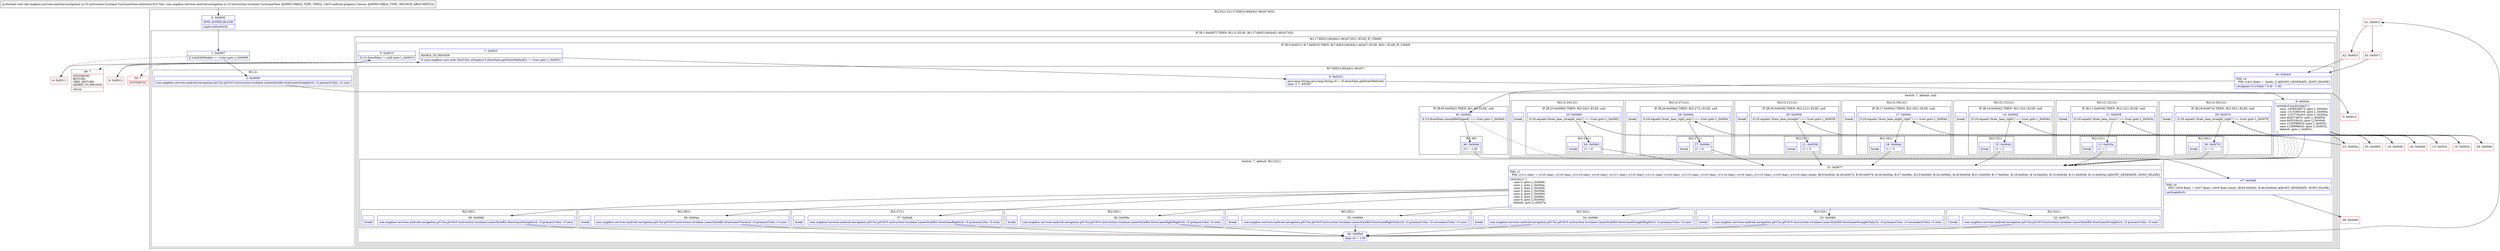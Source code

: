 digraph "CFG forcom.mapbox.services.android.navigation.ui.v5.instruction.turnlane.TurnLaneView.onDraw(Landroid\/graphics\/Canvas;)V" {
subgraph cluster_Region_1641399637 {
label = "R(2:0|(1:2)(1:(7:8|9|31|40|44|(1:46)|47)(0)))";
node [shape=record,color=blue];
Node_0 [shape=record,label="{0\:\ 0x0000|MTH_ENTER_BLOCK\l|super.onDraw(r4)\l}"];
subgraph cluster_IfRegion_1796491753 {
label = "IF [B:1:0x0007] THEN: R(1:2) ELSE: R(1:(7:8|9|31|40|44|(1:46)|47)(0))";
node [shape=record,color=blue];
Node_1 [shape=record,label="{1\:\ 0x0007|if (isInEditMode() == true) goto L_0x0009\l}"];
subgraph cluster_Region_1682446641 {
label = "R(1:2)";
node [shape=record,color=blue];
Node_2 [shape=record,label="{2\:\ 0x0009|com.mapbox.services.android.navigation.p015ui.p016v5.instruction.turnlane.LanesStyleKit.drawLaneStraight(r4, r3.primaryColor, r3.size)\l}"];
}
subgraph cluster_Region_2141410907 {
label = "R(1:(7:8|9|31|40|44|(1:46)|47)(0)) | ELSE_IF_CHAIN\l";
node [shape=record,color=blue];
subgraph cluster_IfRegion_814992279 {
label = "IF [B:5:0x0013, B:7:0x001f] THEN: R(7:8|9|31|40|44|(1:46)|47) ELSE: R(0) | ELSE_IF_CHAIN\l";
node [shape=record,color=blue];
Node_5 [shape=record,label="{5\:\ 0x0013|if (r3.drawData != null) goto L_0x0015\l}"];
Node_7 [shape=record,label="{7\:\ 0x001f|ADDED_TO_REGION\l|if (com.mapbox.core.utils.TextUtils.isEmpty(r3.drawData.getDrawMethod()) != true) goto L_0x0023\l}"];
subgraph cluster_Region_1270907858 {
label = "R(7:8|9|31|40|44|(1:46)|47)";
node [shape=record,color=blue];
Node_8 [shape=record,label="{8\:\ 0x0023|java.lang.String java.lang.String r0 = r3.drawData.getDrawMethod()\lchar r1 = 65535\l}"];
subgraph cluster_SwitchRegion_2039111906 {
label = "Switch: 7, default: null";
node [shape=record,color=blue];
Node_9 [shape=record,label="{9\:\ 0x002e|switch(r0.hashCode()) \{\l    case \-1838029873: goto L_0x006e;\l    case \-1315366105: goto L_0x0064;\l    case \-1167754343: goto L_0x005a;\l    case 402074674: goto L_0x0050;\l    case 665526424: goto L_0x0046;\l    case 1235586020: goto L_0x003c;\l    case 1238698042: goto L_0x0032;\l    default: goto L_0x0031;\l\}\l}"];
subgraph cluster_Region_2038531949 {
label = "R(2:(2:30|1)|1)";
node [shape=record,color=blue];
subgraph cluster_IfRegion_743268568 {
label = "IF [B:29:0x0074] THEN: R(2:30|1) ELSE: null";
node [shape=record,color=blue];
Node_29 [shape=record,label="{29\:\ 0x0074|if (r0.equals(\"draw_lane_straight_right\") == true) goto L_0x0076\l}"];
subgraph cluster_Region_1247247897 {
label = "R(2:30|1)";
node [shape=record,color=blue];
Node_30 [shape=record,label="{30\:\ 0x0076|r1 = 5\l}"];
Node_InsnContainer_1571064061 [shape=record,label="{|break\l}"];
}
}
Node_InsnContainer_953162908 [shape=record,label="{|break\l}"];
}
subgraph cluster_Region_372352866 {
label = "R(2:(2:27|1)|1)";
node [shape=record,color=blue];
subgraph cluster_IfRegion_1841274917 {
label = "IF [B:26:0x006a] THEN: R(2:27|1) ELSE: null";
node [shape=record,color=blue];
Node_26 [shape=record,label="{26\:\ 0x006a|if (r0.equals(\"draw_lane_right_only\") == true) goto L_0x006c\l}"];
subgraph cluster_Region_774502053 {
label = "R(2:27|1)";
node [shape=record,color=blue];
Node_27 [shape=record,label="{27\:\ 0x006c|r1 = 4\l}"];
Node_InsnContainer_1669263398 [shape=record,label="{|break\l}"];
}
}
Node_InsnContainer_451178452 [shape=record,label="{|break\l}"];
}
subgraph cluster_Region_577287400 {
label = "R(2:(2:24|1)|1)";
node [shape=record,color=blue];
subgraph cluster_IfRegion_573464659 {
label = "IF [B:23:0x0060] THEN: R(2:24|1) ELSE: null";
node [shape=record,color=blue];
Node_23 [shape=record,label="{23\:\ 0x0060|if (r0.equals(\"draw_lane_straight_only\") == true) goto L_0x0062\l}"];
subgraph cluster_Region_736260508 {
label = "R(2:24|1)";
node [shape=record,color=blue];
Node_24 [shape=record,label="{24\:\ 0x0062|r1 = 6\l}"];
Node_InsnContainer_972623216 [shape=record,label="{|break\l}"];
}
}
Node_InsnContainer_756164009 [shape=record,label="{|break\l}"];
}
subgraph cluster_Region_338781456 {
label = "R(2:(2:21|1)|1)";
node [shape=record,color=blue];
subgraph cluster_IfRegion_143235460 {
label = "IF [B:20:0x0056] THEN: R(2:21|1) ELSE: null";
node [shape=record,color=blue];
Node_20 [shape=record,label="{20\:\ 0x0056|if (r0.equals(\"draw_lane_straight\") == true) goto L_0x0058\l}"];
subgraph cluster_Region_286383869 {
label = "R(2:21|1)";
node [shape=record,color=blue];
Node_21 [shape=record,label="{21\:\ 0x0058|r1 = 0\l}"];
Node_InsnContainer_1939430538 [shape=record,label="{|break\l}"];
}
}
Node_InsnContainer_41569540 [shape=record,label="{|break\l}"];
}
subgraph cluster_Region_1048125327 {
label = "R(2:(2:18|1)|1)";
node [shape=record,color=blue];
subgraph cluster_IfRegion_1325757421 {
label = "IF [B:17:0x004c] THEN: R(2:18|1) ELSE: null";
node [shape=record,color=blue];
Node_17 [shape=record,label="{17\:\ 0x004c|if (r0.equals(\"draw_lane_slight_right\") == true) goto L_0x004e\l}"];
subgraph cluster_Region_1615318384 {
label = "R(2:18|1)";
node [shape=record,color=blue];
Node_18 [shape=record,label="{18\:\ 0x004e|r1 = 3\l}"];
Node_InsnContainer_570418357 [shape=record,label="{|break\l}"];
}
}
Node_InsnContainer_406552844 [shape=record,label="{|break\l}"];
}
subgraph cluster_Region_1224342882 {
label = "R(2:(2:15|1)|1)";
node [shape=record,color=blue];
subgraph cluster_IfRegion_1596677280 {
label = "IF [B:14:0x0042] THEN: R(2:15|1) ELSE: null";
node [shape=record,color=blue];
Node_14 [shape=record,label="{14\:\ 0x0042|if (r0.equals(\"draw_lane_right\") == true) goto L_0x0044\l}"];
subgraph cluster_Region_20615939 {
label = "R(2:15|1)";
node [shape=record,color=blue];
Node_15 [shape=record,label="{15\:\ 0x0044|r1 = 2\l}"];
Node_InsnContainer_1049233045 [shape=record,label="{|break\l}"];
}
}
Node_InsnContainer_1611569085 [shape=record,label="{|break\l}"];
}
subgraph cluster_Region_620317009 {
label = "R(2:(2:12|1)|1)";
node [shape=record,color=blue];
subgraph cluster_IfRegion_240550894 {
label = "IF [B:11:0x0038] THEN: R(2:12|1) ELSE: null";
node [shape=record,color=blue];
Node_11 [shape=record,label="{11\:\ 0x0038|if (r0.equals(\"draw_lane_uturn\") == true) goto L_0x003a\l}"];
subgraph cluster_Region_971795497 {
label = "R(2:12|1)";
node [shape=record,color=blue];
Node_12 [shape=record,label="{12\:\ 0x003a|r1 = 1\l}"];
Node_InsnContainer_602710593 [shape=record,label="{|break\l}"];
}
}
Node_InsnContainer_1295820295 [shape=record,label="{|break\l}"];
}
}
subgraph cluster_SwitchRegion_647343071 {
label = "Switch: 7, default: R(2:32|1)";
node [shape=record,color=blue];
Node_31 [shape=record,label="{31\:\ 0x0077|PHI: r1 \l  PHI: (r1v1 char) = (r1v0 char), (r1v0 char), (r1v10 char), (r1v0 char), (r1v11 char), (r1v0 char), (r1v12 char), (r1v0 char), (r1v13 char), (r1v0 char), (r1v14 char), (r1v0 char), (r1v15 char), (r1v0 char), (r1v16 char) binds: [B:9:0x002e, B:29:0x0074, B:30:0x0076, B:26:0x006a, B:27:0x006c, B:23:0x0060, B:24:0x0062, B:20:0x0056, B:21:0x0058, B:17:0x004c, B:18:0x004e, B:14:0x0042, B:15:0x0044, B:11:0x0038, B:12:0x003a] A[DONT_GENERATE, DONT_INLINE]\l|switch(r1) \{\l    case 0: goto L_0x00b6;\l    case 1: goto L_0x00ae;\l    case 2: goto L_0x00a6;\l    case 3: goto L_0x009e;\l    case 4: goto L_0x0094;\l    case 5: goto L_0x008c;\l    case 6: goto L_0x0082;\l    default: goto L_0x007a;\l\}\l}"];
subgraph cluster_Region_1503359842 {
label = "R(2:39|1)";
node [shape=record,color=blue];
Node_39 [shape=record,label="{39\:\ 0x00b6|com.mapbox.services.android.navigation.p015ui.p016v5.instruction.turnlane.LanesStyleKit.drawLaneStraight(r4, r3.primaryColor, r3.size)\l}"];
Node_InsnContainer_927341249 [shape=record,label="{|break\l}"];
}
subgraph cluster_Region_1904105666 {
label = "R(2:38|1)";
node [shape=record,color=blue];
Node_38 [shape=record,label="{38\:\ 0x00ae|com.mapbox.services.android.navigation.p015ui.p016v5.instruction.turnlane.LanesStyleKit.drawLaneUturn(r4, r3.primaryColor, r3.size)\l}"];
Node_InsnContainer_1499120756 [shape=record,label="{|break\l}"];
}
subgraph cluster_Region_1532537950 {
label = "R(2:37|1)";
node [shape=record,color=blue];
Node_37 [shape=record,label="{37\:\ 0x00a6|com.mapbox.services.android.navigation.p015ui.p016v5.instruction.turnlane.LanesStyleKit.drawLaneRight(r4, r3.primaryColor, r3.size)\l}"];
Node_InsnContainer_1548690918 [shape=record,label="{|break\l}"];
}
subgraph cluster_Region_1601490661 {
label = "R(2:36|1)";
node [shape=record,color=blue];
Node_36 [shape=record,label="{36\:\ 0x009e|com.mapbox.services.android.navigation.p015ui.p016v5.instruction.turnlane.LanesStyleKit.drawLaneSlightRight(r4, r3.primaryColor, r3.size)\l}"];
Node_InsnContainer_1350752283 [shape=record,label="{|break\l}"];
}
subgraph cluster_Region_1311155209 {
label = "R(2:35|1)";
node [shape=record,color=blue];
Node_35 [shape=record,label="{35\:\ 0x0094|com.mapbox.services.android.navigation.p015ui.p016v5.instruction.turnlane.LanesStyleKit.drawLaneRightOnly(r4, r3.primaryColor, r3.secondaryColor, r3.size)\l}"];
Node_InsnContainer_1810094142 [shape=record,label="{|break\l}"];
}
subgraph cluster_Region_303636545 {
label = "R(2:34|1)";
node [shape=record,color=blue];
Node_34 [shape=record,label="{34\:\ 0x008c|com.mapbox.services.android.navigation.p015ui.p016v5.instruction.turnlane.LanesStyleKit.drawLaneStraightRight(r4, r3.primaryColor, r3.size)\l}"];
Node_InsnContainer_1419599897 [shape=record,label="{|break\l}"];
}
subgraph cluster_Region_803246191 {
label = "R(2:33|1)";
node [shape=record,color=blue];
Node_33 [shape=record,label="{33\:\ 0x0082|com.mapbox.services.android.navigation.p015ui.p016v5.instruction.turnlane.LanesStyleKit.drawLaneStraightOnly(r4, r3.primaryColor, r3.secondaryColor, r3.size)\l}"];
Node_InsnContainer_1513590661 [shape=record,label="{|break\l}"];
}
subgraph cluster_Region_33011626 {
label = "R(2:32|1)";
node [shape=record,color=blue];
Node_32 [shape=record,label="{32\:\ 0x007a|com.mapbox.services.android.navigation.p015ui.p016v5.instruction.turnlane.LanesStyleKit.drawLaneStraight(r4, r3.primaryColor, r3.size)\l}"];
Node_InsnContainer_1045795365 [shape=record,label="{|break\l}"];
}
}
Node_40 [shape=record,label="{40\:\ 0x00bd|float r0 = 1.0f\l}"];
Node_44 [shape=record,label="{44\:\ 0x00c9|PHI: r4 \l  PHI: (r4v2 float) =  binds: [] A[DONT_GENERATE, DONT_INLINE]\l|setAlpha(!r3.isValid ? 0.4f : 1.0f)\l}"];
subgraph cluster_IfRegion_362614376 {
label = "IF [B:45:0x00d2] THEN: R(1:46) ELSE: null";
node [shape=record,color=blue];
Node_45 [shape=record,label="{45\:\ 0x00d2|if (r3.drawData.shouldBeFlipped() == true) goto L_0x00d4\l}"];
subgraph cluster_Region_2020068912 {
label = "R(1:46)";
node [shape=record,color=blue];
Node_46 [shape=record,label="{46\:\ 0x00d4|r0 = \-1.0f\l}"];
}
}
Node_47 [shape=record,label="{47\:\ 0x00d6|PHI: r0 \l  PHI: (r0v8 float) = (r0v7 float), (r0v9 float) binds: [B:45:0x00d2, B:46:0x00d4] A[DONT_GENERATE, DONT_INLINE]\l|setScaleX(r0)\l}"];
}
subgraph cluster_Region_1932583161 {
label = "R(0)";
node [shape=record,color=blue];
}
}
}
}
}
Node_3 [shape=record,color=red,label="{3\:\ 0x0010}"];
Node_4 [shape=record,color=red,label="{4\:\ 0x0011}"];
Node_6 [shape=record,color=red,label="{6\:\ 0x0015}"];
Node_10 [shape=record,color=red,label="{10\:\ 0x0032}"];
Node_13 [shape=record,color=red,label="{13\:\ 0x003c}"];
Node_16 [shape=record,color=red,label="{16\:\ 0x0046}"];
Node_19 [shape=record,color=red,label="{19\:\ 0x0050}"];
Node_22 [shape=record,color=red,label="{22\:\ 0x005a}"];
Node_25 [shape=record,color=red,label="{25\:\ 0x0064}"];
Node_28 [shape=record,color=red,label="{28\:\ 0x006e}"];
Node_41 [shape=record,color=red,label="{41\:\ 0x00c1}"];
Node_42 [shape=record,color=red,label="{42\:\ 0x00c3}"];
Node_43 [shape=record,color=red,label="{43\:\ 0x00c7}"];
Node_48 [shape=record,color=red,label="{48\:\ 0x00d9}"];
Node_49 [shape=record,color=red,label="{49\:\ ?|SYNTHETIC\lRETURN\lORIG_RETURN\lADDED_TO_REGION\l|return\l}"];
Node_50 [shape=record,color=red,label="{50\:\ ?|SYNTHETIC\l}"];
MethodNode[shape=record,label="{protected void com.mapbox.services.android.navigation.ui.v5.instruction.turnlane.TurnLaneView.onDraw((r3v0 'this' com.mapbox.services.android.navigation.ui.v5.instruction.turnlane.TurnLaneView A[IMMUTABLE_TYPE, THIS]), (r4v0 android.graphics.Canvas A[IMMUTABLE_TYPE, METHOD_ARGUMENT])) }"];
MethodNode -> Node_0;
Node_0 -> Node_1;
Node_1 -> Node_2;
Node_1 -> Node_4[style=dashed];
Node_2 -> Node_3;
Node_5 -> Node_6;
Node_5 -> Node_49[style=dashed];
Node_7 -> Node_8;
Node_7 -> Node_50[style=dashed];
Node_8 -> Node_9;
Node_9 -> Node_10;
Node_9 -> Node_13;
Node_9 -> Node_16;
Node_9 -> Node_19;
Node_9 -> Node_22;
Node_9 -> Node_25;
Node_9 -> Node_28;
Node_9 -> Node_31;
Node_29 -> Node_30;
Node_29 -> Node_31[style=dashed];
Node_30 -> Node_31;
Node_26 -> Node_27;
Node_26 -> Node_31[style=dashed];
Node_27 -> Node_31;
Node_23 -> Node_24;
Node_23 -> Node_31[style=dashed];
Node_24 -> Node_31;
Node_20 -> Node_21;
Node_20 -> Node_31[style=dashed];
Node_21 -> Node_31;
Node_17 -> Node_18;
Node_17 -> Node_31[style=dashed];
Node_18 -> Node_31;
Node_14 -> Node_15;
Node_14 -> Node_31[style=dashed];
Node_15 -> Node_31;
Node_11 -> Node_12;
Node_11 -> Node_31[style=dashed];
Node_12 -> Node_31;
Node_31 -> Node_32;
Node_31 -> Node_33;
Node_31 -> Node_34;
Node_31 -> Node_35;
Node_31 -> Node_36;
Node_31 -> Node_37;
Node_31 -> Node_38;
Node_31 -> Node_39;
Node_39 -> Node_40;
Node_38 -> Node_40;
Node_37 -> Node_40;
Node_36 -> Node_40;
Node_35 -> Node_40;
Node_34 -> Node_40;
Node_33 -> Node_40;
Node_32 -> Node_40;
Node_40 -> Node_41;
Node_44 -> Node_45;
Node_45 -> Node_46;
Node_45 -> Node_47[style=dashed];
Node_46 -> Node_47;
Node_47 -> Node_48;
Node_4 -> Node_5;
Node_6 -> Node_7;
Node_10 -> Node_11;
Node_13 -> Node_14;
Node_16 -> Node_17;
Node_19 -> Node_20;
Node_22 -> Node_23;
Node_25 -> Node_26;
Node_28 -> Node_29;
Node_41 -> Node_42;
Node_41 -> Node_43;
Node_42 -> Node_44;
Node_43 -> Node_44;
}

